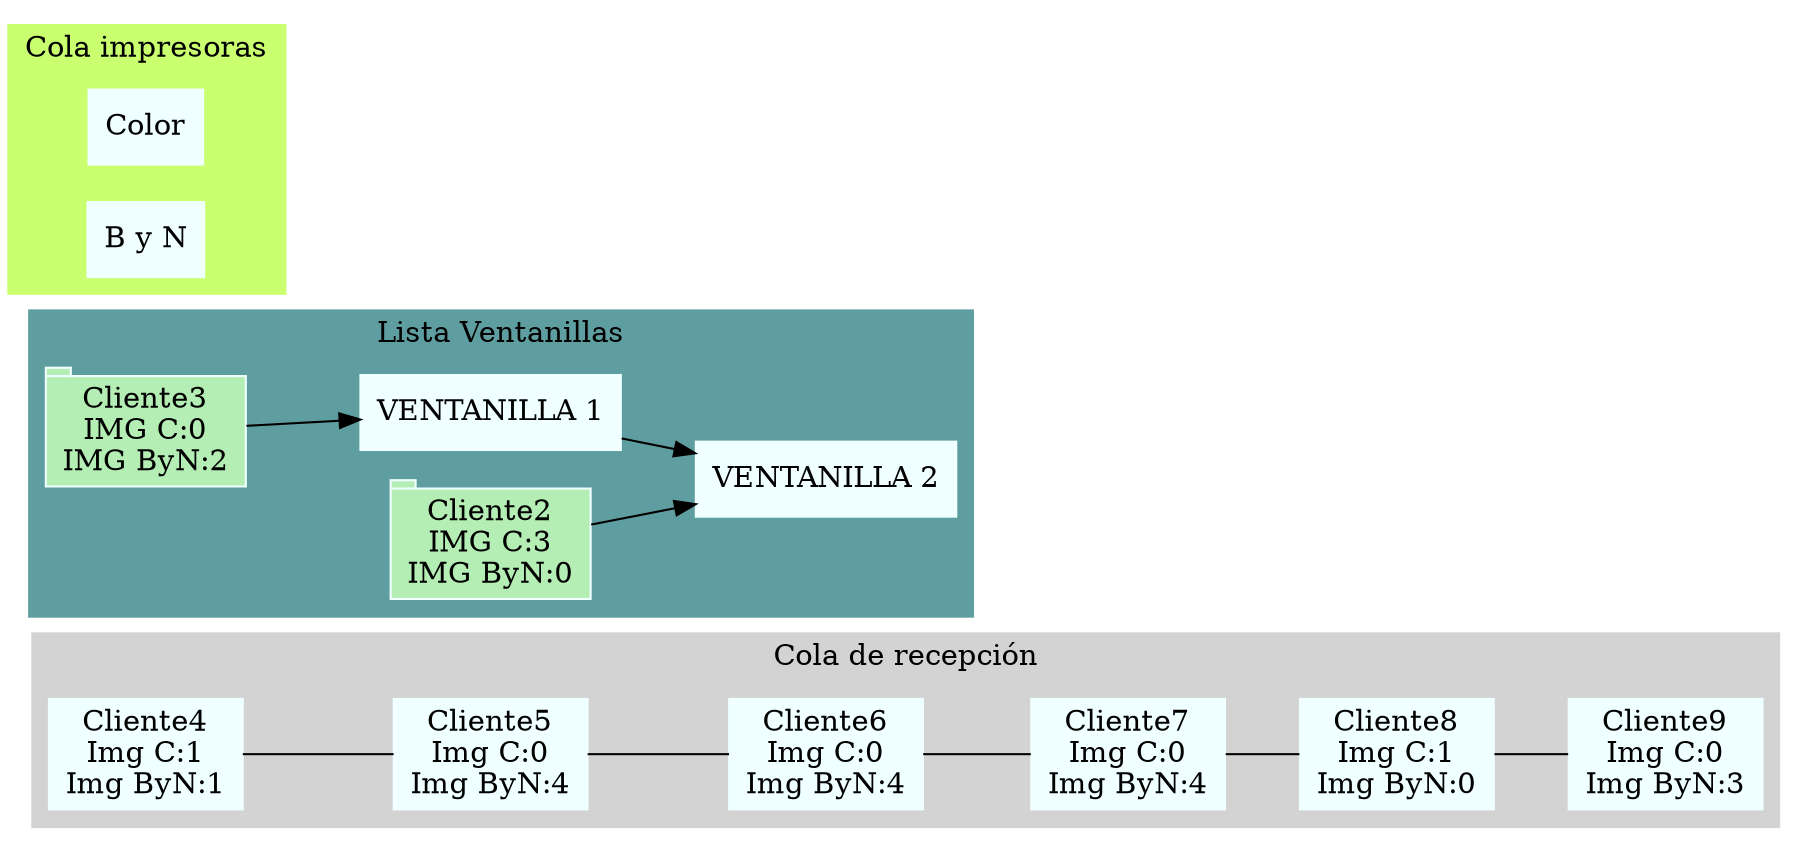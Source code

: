 digraph G {
node[shape=box, style="filled", color=azure1];
subgraph cluster_0{
style=filled
color=lightgrey;
  edge [
    arrowhead="none"
  ];
Cliente1725154839[label="Cliente4
Img C:1
Img ByN:1"]
Cliente1878246837[label="Cliente5
Img C:0
Img ByN:4"]
Cliente929338653[label="Cliente6
Img C:0
Img ByN:4"]
Cliente1259475182[label="Cliente7
Img C:0
Img ByN:4"]
Cliente1300109446[label="Cliente8
Img C:1
Img ByN:0"]
Cliente1020371697[label="Cliente9
Img C:0
Img ByN:3"]
Cliente1725154839 -> Cliente1878246837
Cliente1878246837 -> Cliente929338653
Cliente929338653 -> Cliente1259475182
Cliente1259475182 -> Cliente1300109446
Cliente1300109446 -> Cliente1020371697
label="Cola de recepción";
}
subgraph cluster_1{
style=filled
color=cadetblue;
Ventanilla1670675563[label="VENTANILLA 1"]
ClienteV1581781576[shape=tab fillcolor=darkseagreen2 label="Cliente3
IMG C:0
IMG ByN:2"]
Ventanilla895328852[label="VENTANILLA 2"]
ClienteV1872034366[shape=tab fillcolor=darkseagreen2 label="Cliente2
IMG C:3
IMG ByN:0"]
ClienteV1581781576 -> Ventanilla1670675563
Ventanilla1670675563 -> Ventanilla895328852
ClienteV1872034366 -> Ventanilla895328852
label="Lista Ventanillas";
}
subgraph cluster_2{
style=filled
color=darkolivegreen1;
  edge [
    arrowhead="none"
  ];
Impresora1304836502[label="Color"]
Impresora225534817[label="B y N"]
label="Cola impresoras";
}
rankdir=LR;
}